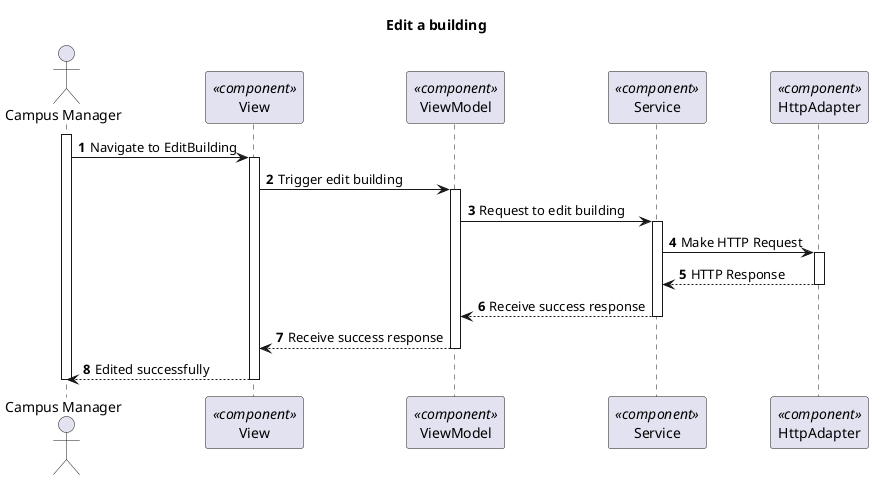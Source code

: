 @startuml Process View - Level 3 - Edit a building

autonumber
skinparam packageStyle rect

title Edit a building

actor "Campus Manager" as CM
participant "View" as view <<component>>
participant "ViewModel" as viewModel <<component>>
participant "Service" as service <<component>>
participant "HttpAdapter" as httpAdapter <<component>>

activate CM
CM -> view : Navigate to EditBuilding
activate view
view -> viewModel : Trigger edit building

activate viewModel
viewModel -> service : Request to edit building

activate service
service -> httpAdapter : Make HTTP Request
activate httpAdapter
httpAdapter --> service : HTTP Response
deactivate httpAdapter

service --> viewModel : Receive success response
deactivate service

viewModel --> view : Receive success response
deactivate viewModel

view --> CM : Edited successfully
deactivate view

deactivate CM
@enduml
